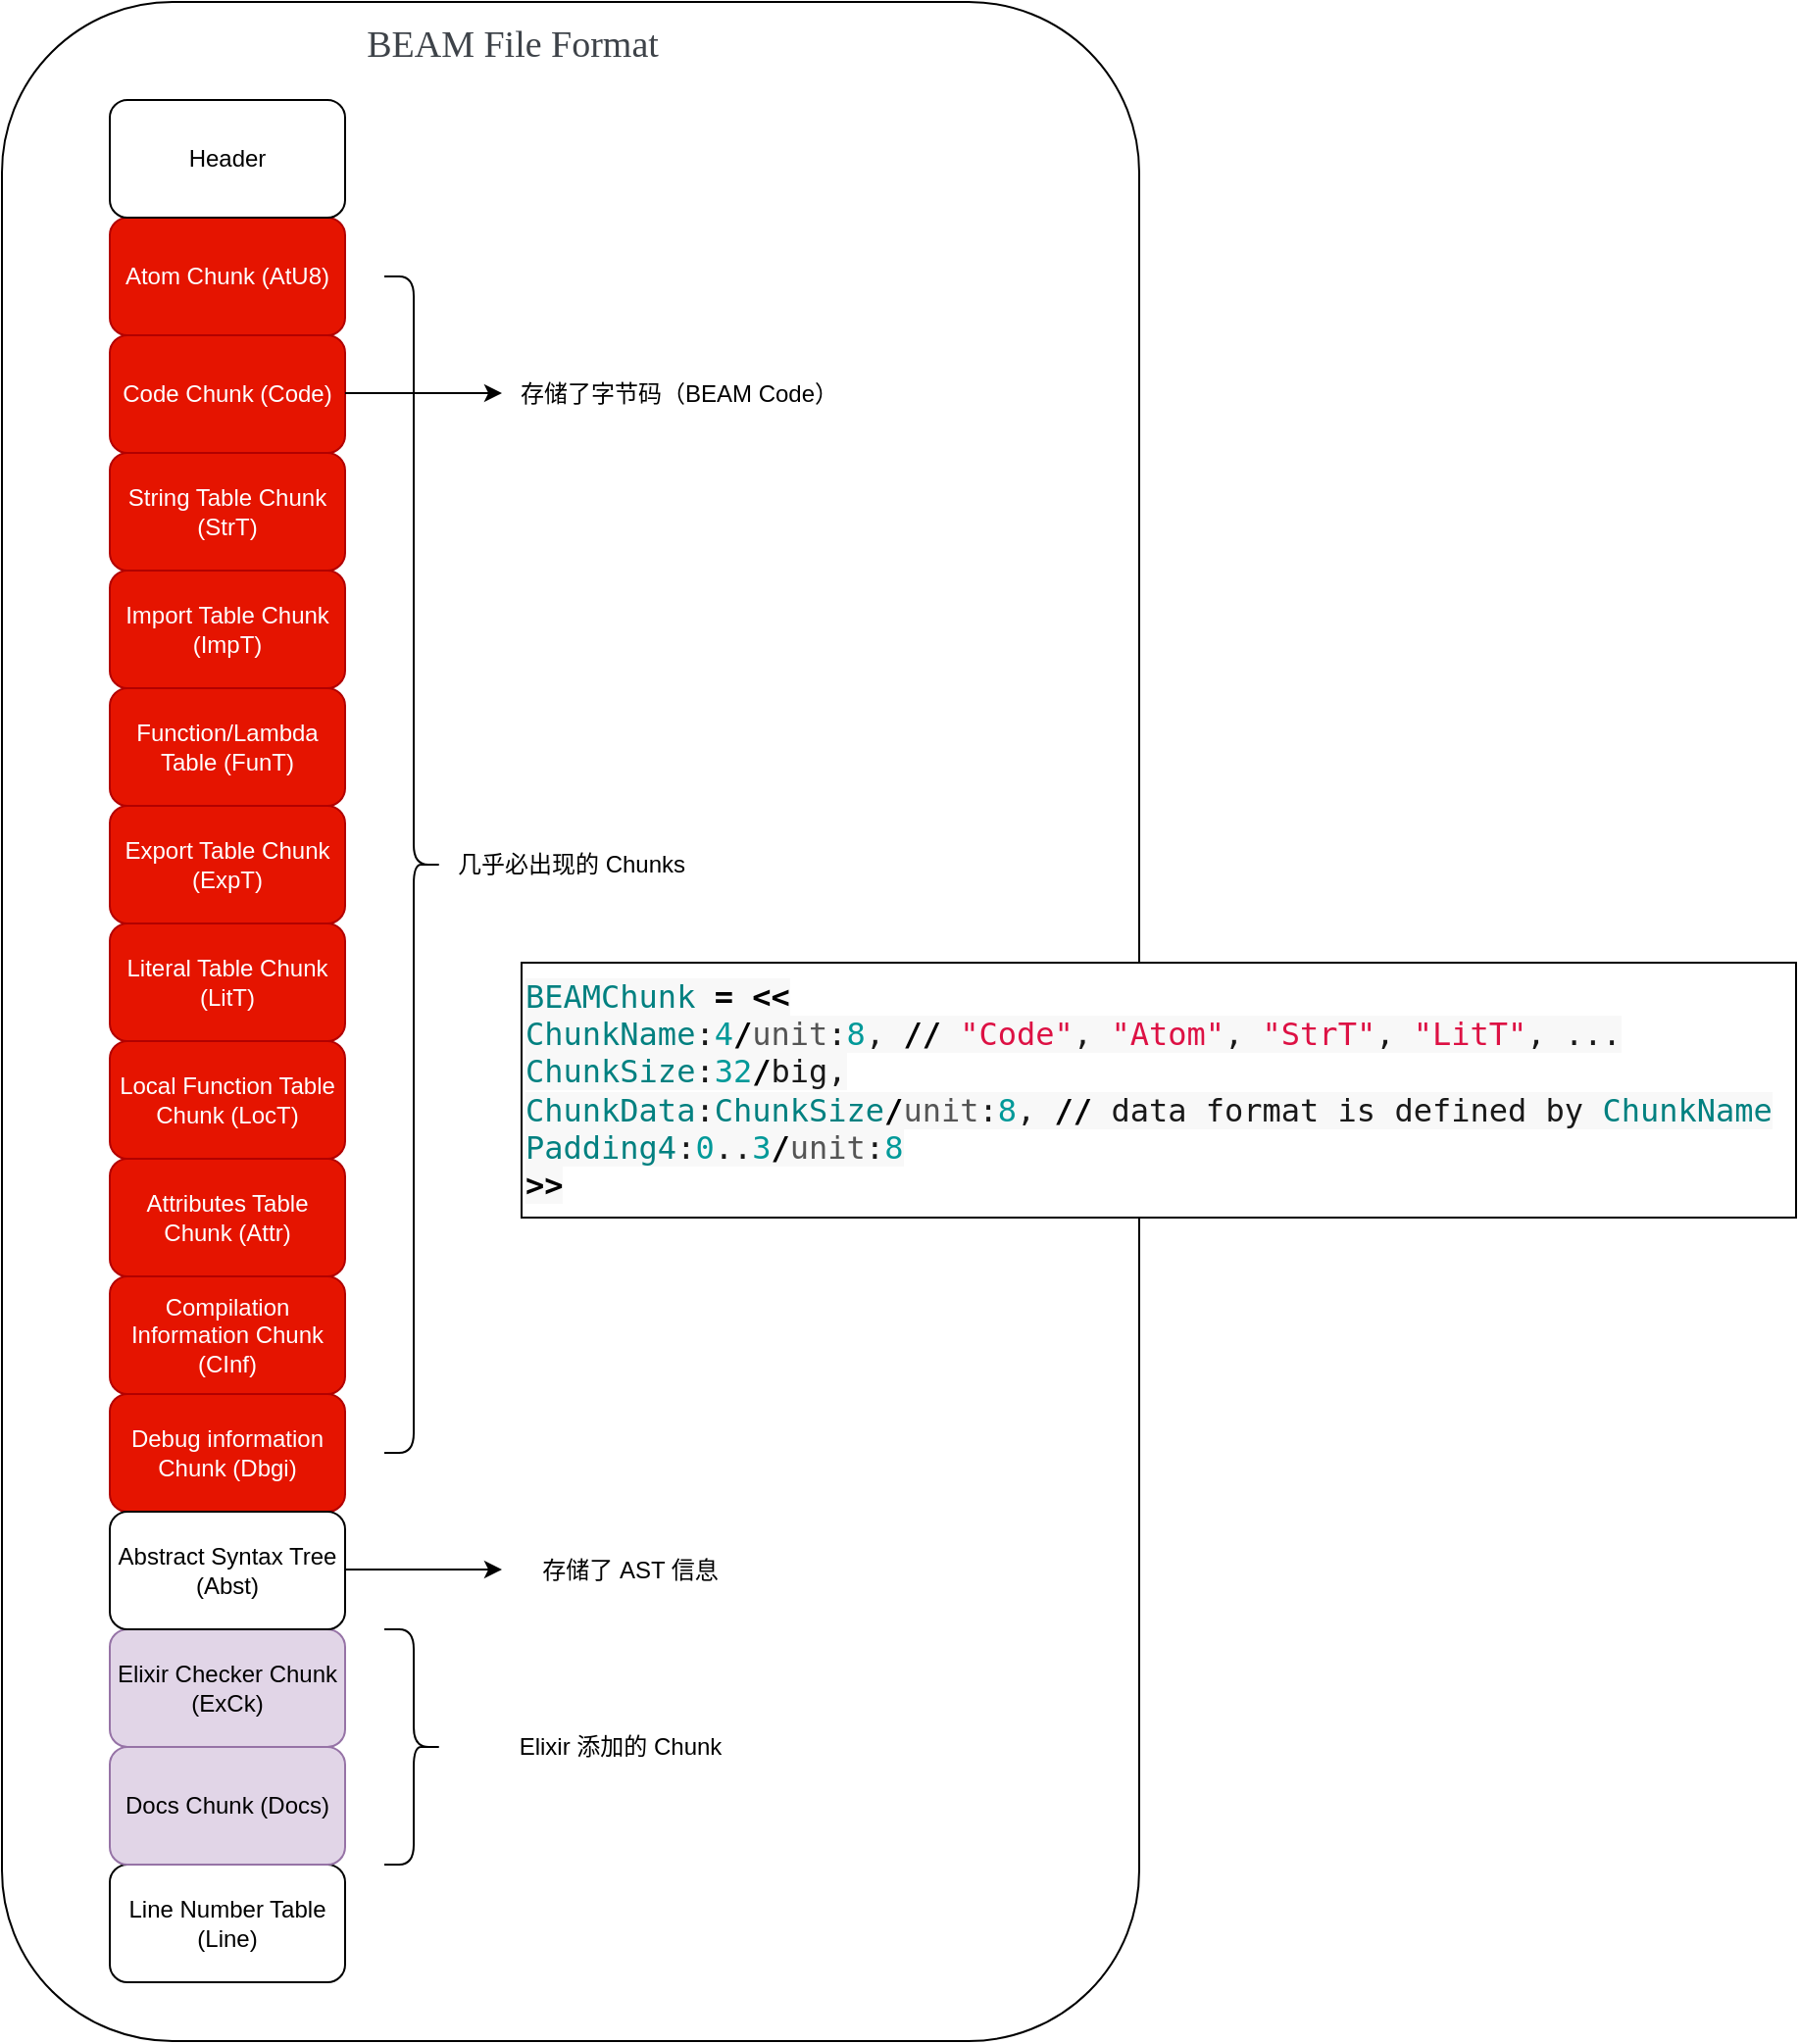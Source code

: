 <mxfile version="14.9.6" type="device"><diagram id="6eky5CPYDRyxDR6982YN" name="第 1 页"><mxGraphModel dx="2066" dy="1212" grid="0" gridSize="10" guides="1" tooltips="1" connect="1" arrows="1" fold="1" page="1" pageScale="1" pageWidth="1654" pageHeight="2336" math="0" shadow="0"><root><mxCell id="0"/><mxCell id="1" parent="0"/><mxCell id="TYAWY2jXvBPL8-nqEJmu-40" value="" style="group" vertex="1" connectable="0" parent="1"><mxGeometry x="110" y="142" width="915" height="1040" as="geometry"/></mxCell><mxCell id="TYAWY2jXvBPL8-nqEJmu-3" value="" style="rounded=1;whiteSpace=wrap;html=1;" vertex="1" parent="TYAWY2jXvBPL8-nqEJmu-40"><mxGeometry width="580" height="1040" as="geometry"/></mxCell><mxCell id="TYAWY2jXvBPL8-nqEJmu-24" value="&lt;h1 style=&quot;font-family: &amp;#34;georgia&amp;#34; , serif ; font-weight: normal ; margin: 0px 0px 10px ; padding: 0px ; color: rgb(62 , 67 , 73) ; text-align: left ; background-color: rgb(255 , 255 , 255)&quot;&gt;&lt;font style=&quot;font-size: 19px&quot;&gt;BEAM File Format&lt;/font&gt;&lt;/h1&gt;" style="text;html=1;align=center;verticalAlign=middle;resizable=0;points=[];autosize=1;strokeColor=none;" vertex="1" parent="TYAWY2jXvBPL8-nqEJmu-40"><mxGeometry x="175" y="10" width="170" height="30" as="geometry"/></mxCell><mxCell id="TYAWY2jXvBPL8-nqEJmu-38" value="&lt;span class=&quot;nv&quot; style=&quot;box-sizing: border-box ; color: rgb(0 , 128 , 128) ; font-family: &amp;#34;droid sans mono&amp;#34; , &amp;#34;dejavu sans mono&amp;#34; , monospace ; font-size: 16px ; background-color: rgb(248 , 248 , 248)&quot;&gt;BEAMChunk&lt;/span&gt;&lt;span style=&quot;color: rgba(0 , 0 , 0 , 0.9) ; font-family: &amp;#34;droid sans mono&amp;#34; , &amp;#34;dejavu sans mono&amp;#34; , monospace ; font-size: 16px ; background-color: rgb(248 , 248 , 248)&quot;&gt; &lt;/span&gt;&lt;span class=&quot;o&quot; style=&quot;box-sizing: border-box ; font-weight: bold ; font-family: &amp;#34;droid sans mono&amp;#34; , &amp;#34;dejavu sans mono&amp;#34; , monospace ; font-size: 16px ; background-color: rgb(248 , 248 , 248)&quot;&gt;=&lt;/span&gt;&lt;span style=&quot;color: rgba(0 , 0 , 0 , 0.9) ; font-family: &amp;#34;droid sans mono&amp;#34; , &amp;#34;dejavu sans mono&amp;#34; , monospace ; font-size: 16px ; background-color: rgb(248 , 248 , 248)&quot;&gt; &lt;/span&gt;&lt;span class=&quot;o&quot; style=&quot;box-sizing: border-box ; font-weight: bold ; font-family: &amp;#34;droid sans mono&amp;#34; , &amp;#34;dejavu sans mono&amp;#34; , monospace ; font-size: 16px ; background-color: rgb(248 , 248 , 248)&quot;&gt;&amp;lt;&amp;lt;&lt;/span&gt;&lt;span style=&quot;color: rgba(0 , 0 , 0 , 0.9) ; font-family: &amp;#34;droid sans mono&amp;#34; , &amp;#34;dejavu sans mono&amp;#34; , monospace ; font-size: 16px ; background-color: rgb(248 , 248 , 248)&quot;&gt;&lt;br&gt;  &lt;/span&gt;&lt;span class=&quot;nv&quot; style=&quot;box-sizing: border-box ; color: rgb(0 , 128 , 128) ; font-family: &amp;#34;droid sans mono&amp;#34; , &amp;#34;dejavu sans mono&amp;#34; , monospace ; font-size: 16px ; background-color: rgb(248 , 248 , 248)&quot;&gt;ChunkName&lt;/span&gt;&lt;span class=&quot;p&quot; style=&quot;box-sizing: border-box ; color: rgba(0 , 0 , 0 , 0.9) ; font-family: &amp;#34;droid sans mono&amp;#34; , &amp;#34;dejavu sans mono&amp;#34; , monospace ; font-size: 16px ; background-color: rgb(248 , 248 , 248)&quot;&gt;:&lt;/span&gt;&lt;span class=&quot;mi&quot; style=&quot;box-sizing: border-box ; color: rgb(0 , 153 , 153) ; font-family: &amp;#34;droid sans mono&amp;#34; , &amp;#34;dejavu sans mono&amp;#34; , monospace ; font-size: 16px ; background-color: rgb(248 , 248 , 248)&quot;&gt;4&lt;/span&gt;&lt;span class=&quot;o&quot; style=&quot;box-sizing: border-box ; font-weight: bold ; font-family: &amp;#34;droid sans mono&amp;#34; , &amp;#34;dejavu sans mono&amp;#34; , monospace ; font-size: 16px ; background-color: rgb(248 , 248 , 248)&quot;&gt;/&lt;/span&gt;&lt;span class=&quot;nn&quot; style=&quot;box-sizing: border-box ; color: rgb(85 , 85 , 85) ; font-family: &amp;#34;droid sans mono&amp;#34; , &amp;#34;dejavu sans mono&amp;#34; , monospace ; font-size: 16px ; background-color: rgb(248 , 248 , 248)&quot;&gt;unit&lt;/span&gt;&lt;span class=&quot;p&quot; style=&quot;box-sizing: border-box ; color: rgba(0 , 0 , 0 , 0.9) ; font-family: &amp;#34;droid sans mono&amp;#34; , &amp;#34;dejavu sans mono&amp;#34; , monospace ; font-size: 16px ; background-color: rgb(248 , 248 , 248)&quot;&gt;:&lt;/span&gt;&lt;span class=&quot;mi&quot; style=&quot;box-sizing: border-box ; color: rgb(0 , 153 , 153) ; font-family: &amp;#34;droid sans mono&amp;#34; , &amp;#34;dejavu sans mono&amp;#34; , monospace ; font-size: 16px ; background-color: rgb(248 , 248 , 248)&quot;&gt;8&lt;/span&gt;&lt;span class=&quot;p&quot; style=&quot;box-sizing: border-box ; color: rgba(0 , 0 , 0 , 0.9) ; font-family: &amp;#34;droid sans mono&amp;#34; , &amp;#34;dejavu sans mono&amp;#34; , monospace ; font-size: 16px ; background-color: rgb(248 , 248 , 248)&quot;&gt;,&lt;/span&gt;&lt;span style=&quot;color: rgba(0 , 0 , 0 , 0.9) ; font-family: &amp;#34;droid sans mono&amp;#34; , &amp;#34;dejavu sans mono&amp;#34; , monospace ; font-size: 16px ; background-color: rgb(248 , 248 , 248)&quot;&gt;           &lt;/span&gt;&lt;span class=&quot;o&quot; style=&quot;box-sizing: border-box ; font-weight: bold ; font-family: &amp;#34;droid sans mono&amp;#34; , &amp;#34;dejavu sans mono&amp;#34; , monospace ; font-size: 16px ; background-color: rgb(248 , 248 , 248)&quot;&gt;//&lt;/span&gt;&lt;span style=&quot;color: rgba(0 , 0 , 0 , 0.9) ; font-family: &amp;#34;droid sans mono&amp;#34; , &amp;#34;dejavu sans mono&amp;#34; , monospace ; font-size: 16px ; background-color: rgb(248 , 248 , 248)&quot;&gt; &lt;/span&gt;&lt;span class=&quot;s&quot; style=&quot;box-sizing: border-box ; color: rgb(221 , 17 , 68) ; font-family: &amp;#34;droid sans mono&amp;#34; , &amp;#34;dejavu sans mono&amp;#34; , monospace ; font-size: 16px ; background-color: rgb(248 , 248 , 248)&quot;&gt;&quot;Code&quot;&lt;/span&gt;&lt;span class=&quot;p&quot; style=&quot;box-sizing: border-box ; color: rgba(0 , 0 , 0 , 0.9) ; font-family: &amp;#34;droid sans mono&amp;#34; , &amp;#34;dejavu sans mono&amp;#34; , monospace ; font-size: 16px ; background-color: rgb(248 , 248 , 248)&quot;&gt;,&lt;/span&gt;&lt;span style=&quot;color: rgba(0 , 0 , 0 , 0.9) ; font-family: &amp;#34;droid sans mono&amp;#34; , &amp;#34;dejavu sans mono&amp;#34; , monospace ; font-size: 16px ; background-color: rgb(248 , 248 , 248)&quot;&gt; &lt;/span&gt;&lt;span class=&quot;s&quot; style=&quot;box-sizing: border-box ; color: rgb(221 , 17 , 68) ; font-family: &amp;#34;droid sans mono&amp;#34; , &amp;#34;dejavu sans mono&amp;#34; , monospace ; font-size: 16px ; background-color: rgb(248 , 248 , 248)&quot;&gt;&quot;Atom&quot;&lt;/span&gt;&lt;span class=&quot;p&quot; style=&quot;box-sizing: border-box ; color: rgba(0 , 0 , 0 , 0.9) ; font-family: &amp;#34;droid sans mono&amp;#34; , &amp;#34;dejavu sans mono&amp;#34; , monospace ; font-size: 16px ; background-color: rgb(248 , 248 , 248)&quot;&gt;,&lt;/span&gt;&lt;span style=&quot;color: rgba(0 , 0 , 0 , 0.9) ; font-family: &amp;#34;droid sans mono&amp;#34; , &amp;#34;dejavu sans mono&amp;#34; , monospace ; font-size: 16px ; background-color: rgb(248 , 248 , 248)&quot;&gt; &lt;/span&gt;&lt;span class=&quot;s&quot; style=&quot;box-sizing: border-box ; color: rgb(221 , 17 , 68) ; font-family: &amp;#34;droid sans mono&amp;#34; , &amp;#34;dejavu sans mono&amp;#34; , monospace ; font-size: 16px ; background-color: rgb(248 , 248 , 248)&quot;&gt;&quot;StrT&quot;&lt;/span&gt;&lt;span class=&quot;p&quot; style=&quot;box-sizing: border-box ; color: rgba(0 , 0 , 0 , 0.9) ; font-family: &amp;#34;droid sans mono&amp;#34; , &amp;#34;dejavu sans mono&amp;#34; , monospace ; font-size: 16px ; background-color: rgb(248 , 248 , 248)&quot;&gt;,&lt;/span&gt;&lt;span style=&quot;color: rgba(0 , 0 , 0 , 0.9) ; font-family: &amp;#34;droid sans mono&amp;#34; , &amp;#34;dejavu sans mono&amp;#34; , monospace ; font-size: 16px ; background-color: rgb(248 , 248 , 248)&quot;&gt; &lt;/span&gt;&lt;span class=&quot;s&quot; style=&quot;box-sizing: border-box ; color: rgb(221 , 17 , 68) ; font-family: &amp;#34;droid sans mono&amp;#34; , &amp;#34;dejavu sans mono&amp;#34; , monospace ; font-size: 16px ; background-color: rgb(248 , 248 , 248)&quot;&gt;&quot;LitT&quot;&lt;/span&gt;&lt;span class=&quot;p&quot; style=&quot;box-sizing: border-box ; color: rgba(0 , 0 , 0 , 0.9) ; font-family: &amp;#34;droid sans mono&amp;#34; , &amp;#34;dejavu sans mono&amp;#34; , monospace ; font-size: 16px ; background-color: rgb(248 , 248 , 248)&quot;&gt;,&lt;/span&gt;&lt;span style=&quot;color: rgba(0 , 0 , 0 , 0.9) ; font-family: &amp;#34;droid sans mono&amp;#34; , &amp;#34;dejavu sans mono&amp;#34; , monospace ; font-size: 16px ; background-color: rgb(248 , 248 , 248)&quot;&gt; &lt;/span&gt;&lt;span class=&quot;p&quot; style=&quot;box-sizing: border-box ; color: rgba(0 , 0 , 0 , 0.9) ; font-family: &amp;#34;droid sans mono&amp;#34; , &amp;#34;dejavu sans mono&amp;#34; , monospace ; font-size: 16px ; background-color: rgb(248 , 248 , 248)&quot;&gt;...&lt;/span&gt;&lt;span style=&quot;color: rgba(0 , 0 , 0 , 0.9) ; font-family: &amp;#34;droid sans mono&amp;#34; , &amp;#34;dejavu sans mono&amp;#34; , monospace ; font-size: 16px ; background-color: rgb(248 , 248 , 248)&quot;&gt;&lt;br&gt;  &lt;/span&gt;&lt;span class=&quot;nv&quot; style=&quot;box-sizing: border-box ; color: rgb(0 , 128 , 128) ; font-family: &amp;#34;droid sans mono&amp;#34; , &amp;#34;dejavu sans mono&amp;#34; , monospace ; font-size: 16px ; background-color: rgb(248 , 248 , 248)&quot;&gt;ChunkSize&lt;/span&gt;&lt;span class=&quot;p&quot; style=&quot;box-sizing: border-box ; color: rgba(0 , 0 , 0 , 0.9) ; font-family: &amp;#34;droid sans mono&amp;#34; , &amp;#34;dejavu sans mono&amp;#34; , monospace ; font-size: 16px ; background-color: rgb(248 , 248 , 248)&quot;&gt;:&lt;/span&gt;&lt;span class=&quot;mi&quot; style=&quot;box-sizing: border-box ; color: rgb(0 , 153 , 153) ; font-family: &amp;#34;droid sans mono&amp;#34; , &amp;#34;dejavu sans mono&amp;#34; , monospace ; font-size: 16px ; background-color: rgb(248 , 248 , 248)&quot;&gt;32&lt;/span&gt;&lt;span class=&quot;o&quot; style=&quot;box-sizing: border-box ; font-weight: bold ; font-family: &amp;#34;droid sans mono&amp;#34; , &amp;#34;dejavu sans mono&amp;#34; , monospace ; font-size: 16px ; background-color: rgb(248 , 248 , 248)&quot;&gt;/&lt;/span&gt;&lt;span class=&quot;n&quot; style=&quot;box-sizing: border-box ; color: rgba(0 , 0 , 0 , 0.9) ; font-family: &amp;#34;droid sans mono&amp;#34; , &amp;#34;dejavu sans mono&amp;#34; , monospace ; font-size: 16px ; background-color: rgb(248 , 248 , 248)&quot;&gt;big&lt;/span&gt;&lt;span class=&quot;p&quot; style=&quot;box-sizing: border-box ; color: rgba(0 , 0 , 0 , 0.9) ; font-family: &amp;#34;droid sans mono&amp;#34; , &amp;#34;dejavu sans mono&amp;#34; , monospace ; font-size: 16px ; background-color: rgb(248 , 248 , 248)&quot;&gt;,&lt;/span&gt;&lt;span style=&quot;color: rgba(0 , 0 , 0 , 0.9) ; font-family: &amp;#34;droid sans mono&amp;#34; , &amp;#34;dejavu sans mono&amp;#34; , monospace ; font-size: 16px ; background-color: rgb(248 , 248 , 248)&quot;&gt;&lt;br&gt;  &lt;/span&gt;&lt;span class=&quot;nv&quot; style=&quot;box-sizing: border-box ; color: rgb(0 , 128 , 128) ; font-family: &amp;#34;droid sans mono&amp;#34; , &amp;#34;dejavu sans mono&amp;#34; , monospace ; font-size: 16px ; background-color: rgb(248 , 248 , 248)&quot;&gt;ChunkData&lt;/span&gt;&lt;span class=&quot;p&quot; style=&quot;box-sizing: border-box ; color: rgba(0 , 0 , 0 , 0.9) ; font-family: &amp;#34;droid sans mono&amp;#34; , &amp;#34;dejavu sans mono&amp;#34; , monospace ; font-size: 16px ; background-color: rgb(248 , 248 , 248)&quot;&gt;:&lt;/span&gt;&lt;span class=&quot;nv&quot; style=&quot;box-sizing: border-box ; color: rgb(0 , 128 , 128) ; font-family: &amp;#34;droid sans mono&amp;#34; , &amp;#34;dejavu sans mono&amp;#34; , monospace ; font-size: 16px ; background-color: rgb(248 , 248 , 248)&quot;&gt;ChunkSize&lt;/span&gt;&lt;span class=&quot;o&quot; style=&quot;box-sizing: border-box ; font-weight: bold ; font-family: &amp;#34;droid sans mono&amp;#34; , &amp;#34;dejavu sans mono&amp;#34; , monospace ; font-size: 16px ; background-color: rgb(248 , 248 , 248)&quot;&gt;/&lt;/span&gt;&lt;span class=&quot;nn&quot; style=&quot;box-sizing: border-box ; color: rgb(85 , 85 , 85) ; font-family: &amp;#34;droid sans mono&amp;#34; , &amp;#34;dejavu sans mono&amp;#34; , monospace ; font-size: 16px ; background-color: rgb(248 , 248 , 248)&quot;&gt;unit&lt;/span&gt;&lt;span class=&quot;p&quot; style=&quot;box-sizing: border-box ; color: rgba(0 , 0 , 0 , 0.9) ; font-family: &amp;#34;droid sans mono&amp;#34; , &amp;#34;dejavu sans mono&amp;#34; , monospace ; font-size: 16px ; background-color: rgb(248 , 248 , 248)&quot;&gt;:&lt;/span&gt;&lt;span class=&quot;mi&quot; style=&quot;box-sizing: border-box ; color: rgb(0 , 153 , 153) ; font-family: &amp;#34;droid sans mono&amp;#34; , &amp;#34;dejavu sans mono&amp;#34; , monospace ; font-size: 16px ; background-color: rgb(248 , 248 , 248)&quot;&gt;8&lt;/span&gt;&lt;span class=&quot;p&quot; style=&quot;box-sizing: border-box ; color: rgba(0 , 0 , 0 , 0.9) ; font-family: &amp;#34;droid sans mono&amp;#34; , &amp;#34;dejavu sans mono&amp;#34; , monospace ; font-size: 16px ; background-color: rgb(248 , 248 , 248)&quot;&gt;,&lt;/span&gt;&lt;span style=&quot;color: rgba(0 , 0 , 0 , 0.9) ; font-family: &amp;#34;droid sans mono&amp;#34; , &amp;#34;dejavu sans mono&amp;#34; , monospace ; font-size: 16px ; background-color: rgb(248 , 248 , 248)&quot;&gt;   &lt;/span&gt;&lt;span class=&quot;o&quot; style=&quot;box-sizing: border-box ; font-weight: bold ; font-family: &amp;#34;droid sans mono&amp;#34; , &amp;#34;dejavu sans mono&amp;#34; , monospace ; font-size: 16px ; background-color: rgb(248 , 248 , 248)&quot;&gt;//&lt;/span&gt;&lt;span style=&quot;color: rgba(0 , 0 , 0 , 0.9) ; font-family: &amp;#34;droid sans mono&amp;#34; , &amp;#34;dejavu sans mono&amp;#34; , monospace ; font-size: 16px ; background-color: rgb(248 , 248 , 248)&quot;&gt; &lt;/span&gt;&lt;span class=&quot;n&quot; style=&quot;box-sizing: border-box ; color: rgba(0 , 0 , 0 , 0.9) ; font-family: &amp;#34;droid sans mono&amp;#34; , &amp;#34;dejavu sans mono&amp;#34; , monospace ; font-size: 16px ; background-color: rgb(248 , 248 , 248)&quot;&gt;data&lt;/span&gt;&lt;span style=&quot;color: rgba(0 , 0 , 0 , 0.9) ; font-family: &amp;#34;droid sans mono&amp;#34; , &amp;#34;dejavu sans mono&amp;#34; , monospace ; font-size: 16px ; background-color: rgb(248 , 248 , 248)&quot;&gt; &lt;/span&gt;&lt;span class=&quot;n&quot; style=&quot;box-sizing: border-box ; color: rgba(0 , 0 , 0 , 0.9) ; font-family: &amp;#34;droid sans mono&amp;#34; , &amp;#34;dejavu sans mono&amp;#34; , monospace ; font-size: 16px ; background-color: rgb(248 , 248 , 248)&quot;&gt;format&lt;/span&gt;&lt;span style=&quot;color: rgba(0 , 0 , 0 , 0.9) ; font-family: &amp;#34;droid sans mono&amp;#34; , &amp;#34;dejavu sans mono&amp;#34; , monospace ; font-size: 16px ; background-color: rgb(248 , 248 , 248)&quot;&gt; &lt;/span&gt;&lt;span class=&quot;n&quot; style=&quot;box-sizing: border-box ; color: rgba(0 , 0 , 0 , 0.9) ; font-family: &amp;#34;droid sans mono&amp;#34; , &amp;#34;dejavu sans mono&amp;#34; , monospace ; font-size: 16px ; background-color: rgb(248 , 248 , 248)&quot;&gt;is&lt;/span&gt;&lt;span style=&quot;color: rgba(0 , 0 , 0 , 0.9) ; font-family: &amp;#34;droid sans mono&amp;#34; , &amp;#34;dejavu sans mono&amp;#34; , monospace ; font-size: 16px ; background-color: rgb(248 , 248 , 248)&quot;&gt; &lt;/span&gt;&lt;span class=&quot;n&quot; style=&quot;box-sizing: border-box ; color: rgba(0 , 0 , 0 , 0.9) ; font-family: &amp;#34;droid sans mono&amp;#34; , &amp;#34;dejavu sans mono&amp;#34; , monospace ; font-size: 16px ; background-color: rgb(248 , 248 , 248)&quot;&gt;defined&lt;/span&gt;&lt;span style=&quot;color: rgba(0 , 0 , 0 , 0.9) ; font-family: &amp;#34;droid sans mono&amp;#34; , &amp;#34;dejavu sans mono&amp;#34; , monospace ; font-size: 16px ; background-color: rgb(248 , 248 , 248)&quot;&gt; &lt;/span&gt;&lt;span class=&quot;n&quot; style=&quot;box-sizing: border-box ; color: rgba(0 , 0 , 0 , 0.9) ; font-family: &amp;#34;droid sans mono&amp;#34; , &amp;#34;dejavu sans mono&amp;#34; , monospace ; font-size: 16px ; background-color: rgb(248 , 248 , 248)&quot;&gt;by&lt;/span&gt;&lt;span style=&quot;color: rgba(0 , 0 , 0 , 0.9) ; font-family: &amp;#34;droid sans mono&amp;#34; , &amp;#34;dejavu sans mono&amp;#34; , monospace ; font-size: 16px ; background-color: rgb(248 , 248 , 248)&quot;&gt; &lt;/span&gt;&lt;span class=&quot;nv&quot; style=&quot;box-sizing: border-box ; color: rgb(0 , 128 , 128) ; font-family: &amp;#34;droid sans mono&amp;#34; , &amp;#34;dejavu sans mono&amp;#34; , monospace ; font-size: 16px ; background-color: rgb(248 , 248 , 248)&quot;&gt;ChunkName&lt;/span&gt;&lt;span style=&quot;color: rgba(0 , 0 , 0 , 0.9) ; font-family: &amp;#34;droid sans mono&amp;#34; , &amp;#34;dejavu sans mono&amp;#34; , monospace ; font-size: 16px ; background-color: rgb(248 , 248 , 248)&quot;&gt;&lt;br&gt;  &lt;/span&gt;&lt;span class=&quot;nv&quot; style=&quot;box-sizing: border-box ; color: rgb(0 , 128 , 128) ; font-family: &amp;#34;droid sans mono&amp;#34; , &amp;#34;dejavu sans mono&amp;#34; , monospace ; font-size: 16px ; background-color: rgb(248 , 248 , 248)&quot;&gt;Padding4&lt;/span&gt;&lt;span class=&quot;p&quot; style=&quot;box-sizing: border-box ; color: rgba(0 , 0 , 0 , 0.9) ; font-family: &amp;#34;droid sans mono&amp;#34; , &amp;#34;dejavu sans mono&amp;#34; , monospace ; font-size: 16px ; background-color: rgb(248 , 248 , 248)&quot;&gt;:&lt;/span&gt;&lt;span class=&quot;mi&quot; style=&quot;box-sizing: border-box ; color: rgb(0 , 153 , 153) ; font-family: &amp;#34;droid sans mono&amp;#34; , &amp;#34;dejavu sans mono&amp;#34; , monospace ; font-size: 16px ; background-color: rgb(248 , 248 , 248)&quot;&gt;0&lt;/span&gt;&lt;span class=&quot;p&quot; style=&quot;box-sizing: border-box ; color: rgba(0 , 0 , 0 , 0.9) ; font-family: &amp;#34;droid sans mono&amp;#34; , &amp;#34;dejavu sans mono&amp;#34; , monospace ; font-size: 16px ; background-color: rgb(248 , 248 , 248)&quot;&gt;..&lt;/span&gt;&lt;span class=&quot;mi&quot; style=&quot;box-sizing: border-box ; color: rgb(0 , 153 , 153) ; font-family: &amp;#34;droid sans mono&amp;#34; , &amp;#34;dejavu sans mono&amp;#34; , monospace ; font-size: 16px ; background-color: rgb(248 , 248 , 248)&quot;&gt;3&lt;/span&gt;&lt;span class=&quot;o&quot; style=&quot;box-sizing: border-box ; font-weight: bold ; font-family: &amp;#34;droid sans mono&amp;#34; , &amp;#34;dejavu sans mono&amp;#34; , monospace ; font-size: 16px ; background-color: rgb(248 , 248 , 248)&quot;&gt;/&lt;/span&gt;&lt;span class=&quot;nn&quot; style=&quot;box-sizing: border-box ; color: rgb(85 , 85 , 85) ; font-family: &amp;#34;droid sans mono&amp;#34; , &amp;#34;dejavu sans mono&amp;#34; , monospace ; font-size: 16px ; background-color: rgb(248 , 248 , 248)&quot;&gt;unit&lt;/span&gt;&lt;span class=&quot;p&quot; style=&quot;box-sizing: border-box ; color: rgba(0 , 0 , 0 , 0.9) ; font-family: &amp;#34;droid sans mono&amp;#34; , &amp;#34;dejavu sans mono&amp;#34; , monospace ; font-size: 16px ; background-color: rgb(248 , 248 , 248)&quot;&gt;:&lt;/span&gt;&lt;span class=&quot;mi&quot; style=&quot;box-sizing: border-box ; color: rgb(0 , 153 , 153) ; font-family: &amp;#34;droid sans mono&amp;#34; , &amp;#34;dejavu sans mono&amp;#34; , monospace ; font-size: 16px ; background-color: rgb(248 , 248 , 248)&quot;&gt;8&lt;/span&gt;&lt;span style=&quot;color: rgba(0 , 0 , 0 , 0.9) ; font-family: &amp;#34;droid sans mono&amp;#34; , &amp;#34;dejavu sans mono&amp;#34; , monospace ; font-size: 16px ; background-color: rgb(248 , 248 , 248)&quot;&gt;&lt;br&gt;&lt;/span&gt;&lt;span class=&quot;o&quot; style=&quot;box-sizing: border-box ; font-weight: bold ; font-family: &amp;#34;droid sans mono&amp;#34; , &amp;#34;dejavu sans mono&amp;#34; , monospace ; font-size: 16px ; background-color: rgb(248 , 248 , 248)&quot;&gt;&amp;gt;&amp;gt;&lt;/span&gt;" style="rounded=0;whiteSpace=wrap;html=1;align=left;" vertex="1" parent="TYAWY2jXvBPL8-nqEJmu-40"><mxGeometry x="265" y="490" width="650" height="130" as="geometry"/></mxCell><mxCell id="TYAWY2jXvBPL8-nqEJmu-39" value="" style="group" vertex="1" connectable="0" parent="TYAWY2jXvBPL8-nqEJmu-40"><mxGeometry x="55" y="50" width="380" height="960" as="geometry"/></mxCell><mxCell id="TYAWY2jXvBPL8-nqEJmu-4" value="Atom Chunk (AtU8)" style="rounded=1;whiteSpace=wrap;html=1;fillColor=#e51400;strokeColor=#B20000;fontColor=#ffffff;" vertex="1" parent="TYAWY2jXvBPL8-nqEJmu-39"><mxGeometry y="60" width="120" height="60" as="geometry"/></mxCell><mxCell id="TYAWY2jXvBPL8-nqEJmu-5" value="Code Chunk (Code)" style="rounded=1;whiteSpace=wrap;html=1;fillColor=#e51400;strokeColor=#B20000;fontColor=#ffffff;" vertex="1" parent="TYAWY2jXvBPL8-nqEJmu-39"><mxGeometry y="120" width="120" height="60" as="geometry"/></mxCell><mxCell id="TYAWY2jXvBPL8-nqEJmu-6" value="Debug information Chunk (Dbgi)" style="rounded=1;whiteSpace=wrap;html=1;fillColor=#e51400;strokeColor=#B20000;fontColor=#ffffff;" vertex="1" parent="TYAWY2jXvBPL8-nqEJmu-39"><mxGeometry y="660" width="120" height="60" as="geometry"/></mxCell><mxCell id="TYAWY2jXvBPL8-nqEJmu-10" value="String Table Chunk (StrT)" style="rounded=1;whiteSpace=wrap;html=1;fillColor=#e51400;strokeColor=#B20000;fontColor=#ffffff;" vertex="1" parent="TYAWY2jXvBPL8-nqEJmu-39"><mxGeometry y="180" width="120" height="60" as="geometry"/></mxCell><mxCell id="TYAWY2jXvBPL8-nqEJmu-11" value="Compilation Information Chunk (CInf)" style="rounded=1;whiteSpace=wrap;html=1;fillColor=#e51400;strokeColor=#B20000;fontColor=#ffffff;" vertex="1" parent="TYAWY2jXvBPL8-nqEJmu-39"><mxGeometry y="600" width="120" height="60" as="geometry"/></mxCell><mxCell id="TYAWY2jXvBPL8-nqEJmu-13" value="Import Table Chunk (ImpT)" style="rounded=1;whiteSpace=wrap;html=1;fillColor=#e51400;strokeColor=#B20000;fontColor=#ffffff;" vertex="1" parent="TYAWY2jXvBPL8-nqEJmu-39"><mxGeometry y="240" width="120" height="60" as="geometry"/></mxCell><mxCell id="TYAWY2jXvBPL8-nqEJmu-14" value="Export Table Chunk (ExpT)" style="rounded=1;whiteSpace=wrap;html=1;fillColor=#e51400;strokeColor=#B20000;fontColor=#ffffff;" vertex="1" parent="TYAWY2jXvBPL8-nqEJmu-39"><mxGeometry y="360" width="120" height="60" as="geometry"/></mxCell><mxCell id="TYAWY2jXvBPL8-nqEJmu-15" value="Literal Table Chunk (LitT)" style="rounded=1;whiteSpace=wrap;html=1;fillColor=#e51400;strokeColor=#B20000;fontColor=#ffffff;" vertex="1" parent="TYAWY2jXvBPL8-nqEJmu-39"><mxGeometry y="420" width="120" height="60" as="geometry"/></mxCell><mxCell id="TYAWY2jXvBPL8-nqEJmu-16" value="Local Function Table Chunk (LocT)" style="rounded=1;whiteSpace=wrap;html=1;fillColor=#e51400;strokeColor=#B20000;fontColor=#ffffff;" vertex="1" parent="TYAWY2jXvBPL8-nqEJmu-39"><mxGeometry y="480" width="120" height="60" as="geometry"/></mxCell><mxCell id="TYAWY2jXvBPL8-nqEJmu-17" value="Attributes Table Chunk (Attr)" style="rounded=1;whiteSpace=wrap;html=1;fillColor=#e51400;strokeColor=#B20000;fontColor=#ffffff;" vertex="1" parent="TYAWY2jXvBPL8-nqEJmu-39"><mxGeometry y="540" width="120" height="60" as="geometry"/></mxCell><mxCell id="TYAWY2jXvBPL8-nqEJmu-18" value="Line Number Table (Line)" style="rounded=1;whiteSpace=wrap;html=1;" vertex="1" parent="TYAWY2jXvBPL8-nqEJmu-39"><mxGeometry y="900" width="120" height="60" as="geometry"/></mxCell><mxCell id="TYAWY2jXvBPL8-nqEJmu-19" value="Docs Chunk (Docs)" style="rounded=1;whiteSpace=wrap;html=1;fillColor=#e1d5e7;strokeColor=#9673a6;" vertex="1" parent="TYAWY2jXvBPL8-nqEJmu-39"><mxGeometry y="840" width="120" height="60" as="geometry"/></mxCell><mxCell id="TYAWY2jXvBPL8-nqEJmu-20" value="Elixir Checker Chunk (ExCk)" style="rounded=1;whiteSpace=wrap;html=1;fillColor=#e1d5e7;strokeColor=#9673a6;" vertex="1" parent="TYAWY2jXvBPL8-nqEJmu-39"><mxGeometry y="780" width="120" height="60" as="geometry"/></mxCell><mxCell id="TYAWY2jXvBPL8-nqEJmu-21" value="" style="shape=curlyBracket;whiteSpace=wrap;html=1;rounded=1;flipH=1;" vertex="1" parent="TYAWY2jXvBPL8-nqEJmu-39"><mxGeometry x="140" y="90" width="30" height="600" as="geometry"/></mxCell><mxCell id="TYAWY2jXvBPL8-nqEJmu-25" value="Header" style="rounded=1;whiteSpace=wrap;html=1;" vertex="1" parent="TYAWY2jXvBPL8-nqEJmu-39"><mxGeometry width="120" height="60" as="geometry"/></mxCell><mxCell id="TYAWY2jXvBPL8-nqEJmu-26" value="几乎必出现的 Chunks" style="text;html=1;align=center;verticalAlign=middle;resizable=0;points=[];autosize=1;strokeColor=none;" vertex="1" parent="TYAWY2jXvBPL8-nqEJmu-39"><mxGeometry x="170" y="380" width="130" height="20" as="geometry"/></mxCell><mxCell id="TYAWY2jXvBPL8-nqEJmu-28" value="Abstract Syntax Tree (Abst)" style="rounded=1;whiteSpace=wrap;html=1;" vertex="1" parent="TYAWY2jXvBPL8-nqEJmu-39"><mxGeometry y="720" width="120" height="60" as="geometry"/></mxCell><mxCell id="TYAWY2jXvBPL8-nqEJmu-29" value="Function/Lambda Table (FunT)" style="rounded=1;whiteSpace=wrap;html=1;fillColor=#e51400;strokeColor=#B20000;fontColor=#ffffff;" vertex="1" parent="TYAWY2jXvBPL8-nqEJmu-39"><mxGeometry y="300" width="120" height="60" as="geometry"/></mxCell><mxCell id="TYAWY2jXvBPL8-nqEJmu-30" value="存储了 AST 信息" style="text;html=1;align=center;verticalAlign=middle;resizable=0;points=[];autosize=1;strokeColor=none;" vertex="1" parent="TYAWY2jXvBPL8-nqEJmu-39"><mxGeometry x="210" y="740" width="110" height="20" as="geometry"/></mxCell><mxCell id="TYAWY2jXvBPL8-nqEJmu-31" value="" style="endArrow=classic;html=1;" edge="1" parent="TYAWY2jXvBPL8-nqEJmu-39"><mxGeometry width="50" height="50" relative="1" as="geometry"><mxPoint x="120" y="749.5" as="sourcePoint"/><mxPoint x="200" y="749.5" as="targetPoint"/></mxGeometry></mxCell><mxCell id="TYAWY2jXvBPL8-nqEJmu-33" value="" style="endArrow=classic;html=1;" edge="1" parent="TYAWY2jXvBPL8-nqEJmu-39"><mxGeometry width="50" height="50" relative="1" as="geometry"><mxPoint x="120" y="149.5" as="sourcePoint"/><mxPoint x="200" y="149.5" as="targetPoint"/></mxGeometry></mxCell><mxCell id="TYAWY2jXvBPL8-nqEJmu-34" value="存储了字节码（BEAM Code）" style="text;html=1;align=center;verticalAlign=middle;resizable=0;points=[];autosize=1;strokeColor=none;" vertex="1" parent="TYAWY2jXvBPL8-nqEJmu-39"><mxGeometry x="200" y="140" width="180" height="20" as="geometry"/></mxCell><mxCell id="TYAWY2jXvBPL8-nqEJmu-35" value="" style="shape=curlyBracket;whiteSpace=wrap;html=1;rounded=1;flipH=1;" vertex="1" parent="TYAWY2jXvBPL8-nqEJmu-39"><mxGeometry x="140" y="780" width="30" height="120" as="geometry"/></mxCell><mxCell id="TYAWY2jXvBPL8-nqEJmu-36" value="Elixir 添加的 Chunk" style="text;html=1;align=center;verticalAlign=middle;resizable=0;points=[];autosize=1;strokeColor=none;" vertex="1" parent="TYAWY2jXvBPL8-nqEJmu-39"><mxGeometry x="200" y="830" width="120" height="20" as="geometry"/></mxCell></root></mxGraphModel></diagram></mxfile>